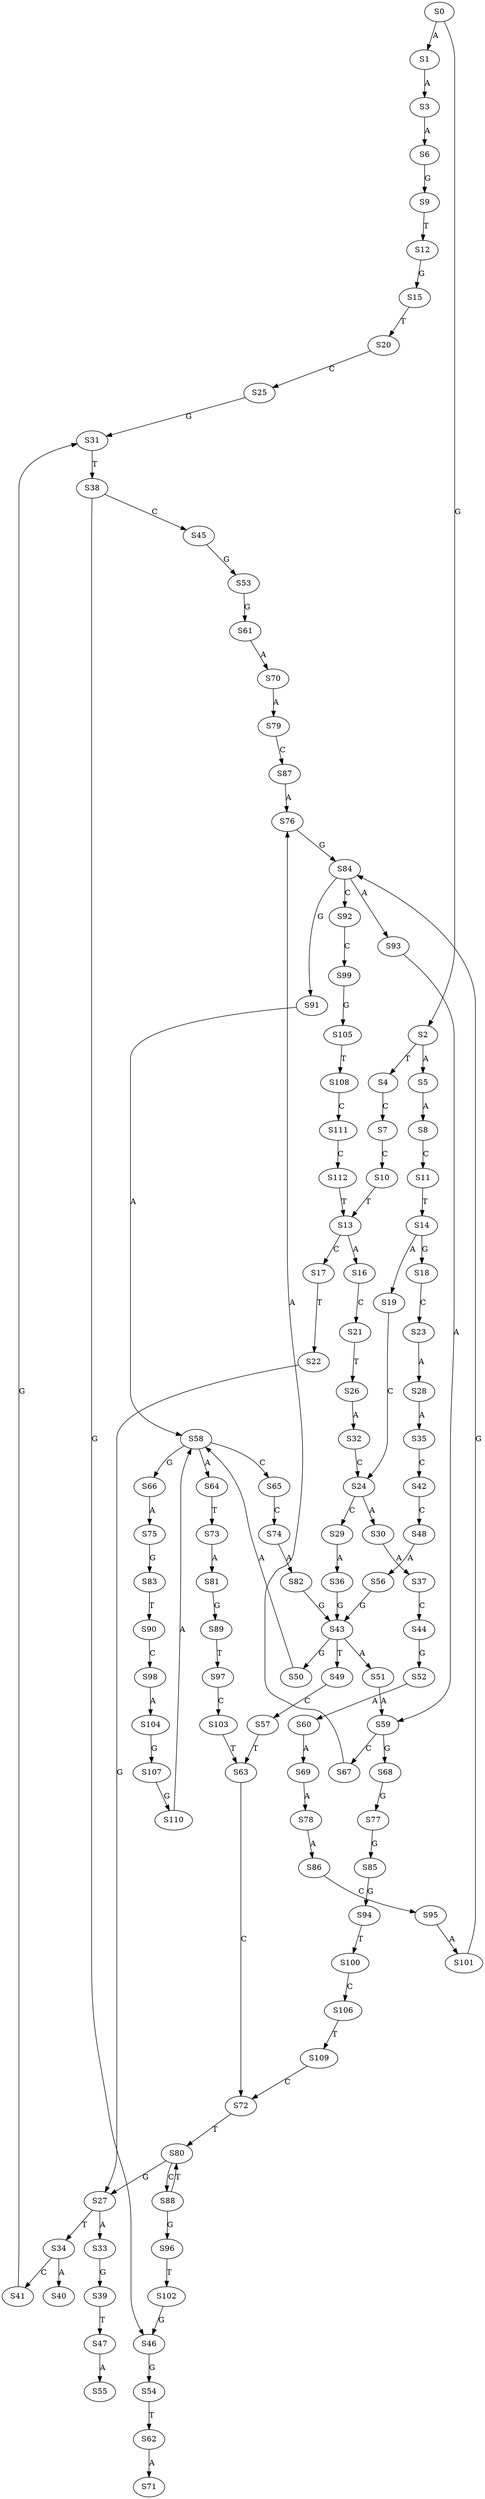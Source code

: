 strict digraph  {
	S0 -> S1 [ label = A ];
	S0 -> S2 [ label = G ];
	S1 -> S3 [ label = A ];
	S2 -> S4 [ label = T ];
	S2 -> S5 [ label = A ];
	S3 -> S6 [ label = A ];
	S4 -> S7 [ label = C ];
	S5 -> S8 [ label = A ];
	S6 -> S9 [ label = G ];
	S7 -> S10 [ label = C ];
	S8 -> S11 [ label = C ];
	S9 -> S12 [ label = T ];
	S10 -> S13 [ label = T ];
	S11 -> S14 [ label = T ];
	S12 -> S15 [ label = G ];
	S13 -> S16 [ label = A ];
	S13 -> S17 [ label = C ];
	S14 -> S18 [ label = G ];
	S14 -> S19 [ label = A ];
	S15 -> S20 [ label = T ];
	S16 -> S21 [ label = C ];
	S17 -> S22 [ label = T ];
	S18 -> S23 [ label = C ];
	S19 -> S24 [ label = C ];
	S20 -> S25 [ label = C ];
	S21 -> S26 [ label = T ];
	S22 -> S27 [ label = G ];
	S23 -> S28 [ label = A ];
	S24 -> S29 [ label = C ];
	S24 -> S30 [ label = A ];
	S25 -> S31 [ label = G ];
	S26 -> S32 [ label = A ];
	S27 -> S33 [ label = A ];
	S27 -> S34 [ label = T ];
	S28 -> S35 [ label = A ];
	S29 -> S36 [ label = A ];
	S30 -> S37 [ label = A ];
	S31 -> S38 [ label = T ];
	S32 -> S24 [ label = C ];
	S33 -> S39 [ label = G ];
	S34 -> S40 [ label = A ];
	S34 -> S41 [ label = C ];
	S35 -> S42 [ label = C ];
	S36 -> S43 [ label = G ];
	S37 -> S44 [ label = C ];
	S38 -> S45 [ label = C ];
	S38 -> S46 [ label = G ];
	S39 -> S47 [ label = T ];
	S41 -> S31 [ label = G ];
	S42 -> S48 [ label = C ];
	S43 -> S49 [ label = T ];
	S43 -> S50 [ label = G ];
	S43 -> S51 [ label = A ];
	S44 -> S52 [ label = G ];
	S45 -> S53 [ label = G ];
	S46 -> S54 [ label = G ];
	S47 -> S55 [ label = A ];
	S48 -> S56 [ label = A ];
	S49 -> S57 [ label = C ];
	S50 -> S58 [ label = A ];
	S51 -> S59 [ label = A ];
	S52 -> S60 [ label = A ];
	S53 -> S61 [ label = G ];
	S54 -> S62 [ label = T ];
	S56 -> S43 [ label = G ];
	S57 -> S63 [ label = T ];
	S58 -> S64 [ label = A ];
	S58 -> S65 [ label = C ];
	S58 -> S66 [ label = G ];
	S59 -> S67 [ label = C ];
	S59 -> S68 [ label = G ];
	S60 -> S69 [ label = A ];
	S61 -> S70 [ label = A ];
	S62 -> S71 [ label = A ];
	S63 -> S72 [ label = C ];
	S64 -> S73 [ label = T ];
	S65 -> S74 [ label = C ];
	S66 -> S75 [ label = A ];
	S67 -> S76 [ label = A ];
	S68 -> S77 [ label = G ];
	S69 -> S78 [ label = A ];
	S70 -> S79 [ label = A ];
	S72 -> S80 [ label = T ];
	S73 -> S81 [ label = A ];
	S74 -> S82 [ label = A ];
	S75 -> S83 [ label = G ];
	S76 -> S84 [ label = G ];
	S77 -> S85 [ label = G ];
	S78 -> S86 [ label = A ];
	S79 -> S87 [ label = C ];
	S80 -> S27 [ label = G ];
	S80 -> S88 [ label = C ];
	S81 -> S89 [ label = G ];
	S82 -> S43 [ label = G ];
	S83 -> S90 [ label = T ];
	S84 -> S91 [ label = G ];
	S84 -> S92 [ label = C ];
	S84 -> S93 [ label = A ];
	S85 -> S94 [ label = G ];
	S86 -> S95 [ label = C ];
	S87 -> S76 [ label = A ];
	S88 -> S80 [ label = T ];
	S88 -> S96 [ label = G ];
	S89 -> S97 [ label = T ];
	S90 -> S98 [ label = C ];
	S91 -> S58 [ label = A ];
	S92 -> S99 [ label = C ];
	S93 -> S59 [ label = A ];
	S94 -> S100 [ label = T ];
	S95 -> S101 [ label = A ];
	S96 -> S102 [ label = T ];
	S97 -> S103 [ label = C ];
	S98 -> S104 [ label = A ];
	S99 -> S105 [ label = G ];
	S100 -> S106 [ label = C ];
	S101 -> S84 [ label = G ];
	S102 -> S46 [ label = G ];
	S103 -> S63 [ label = T ];
	S104 -> S107 [ label = G ];
	S105 -> S108 [ label = T ];
	S106 -> S109 [ label = T ];
	S107 -> S110 [ label = G ];
	S108 -> S111 [ label = C ];
	S109 -> S72 [ label = C ];
	S110 -> S58 [ label = A ];
	S111 -> S112 [ label = C ];
	S112 -> S13 [ label = T ];
}
